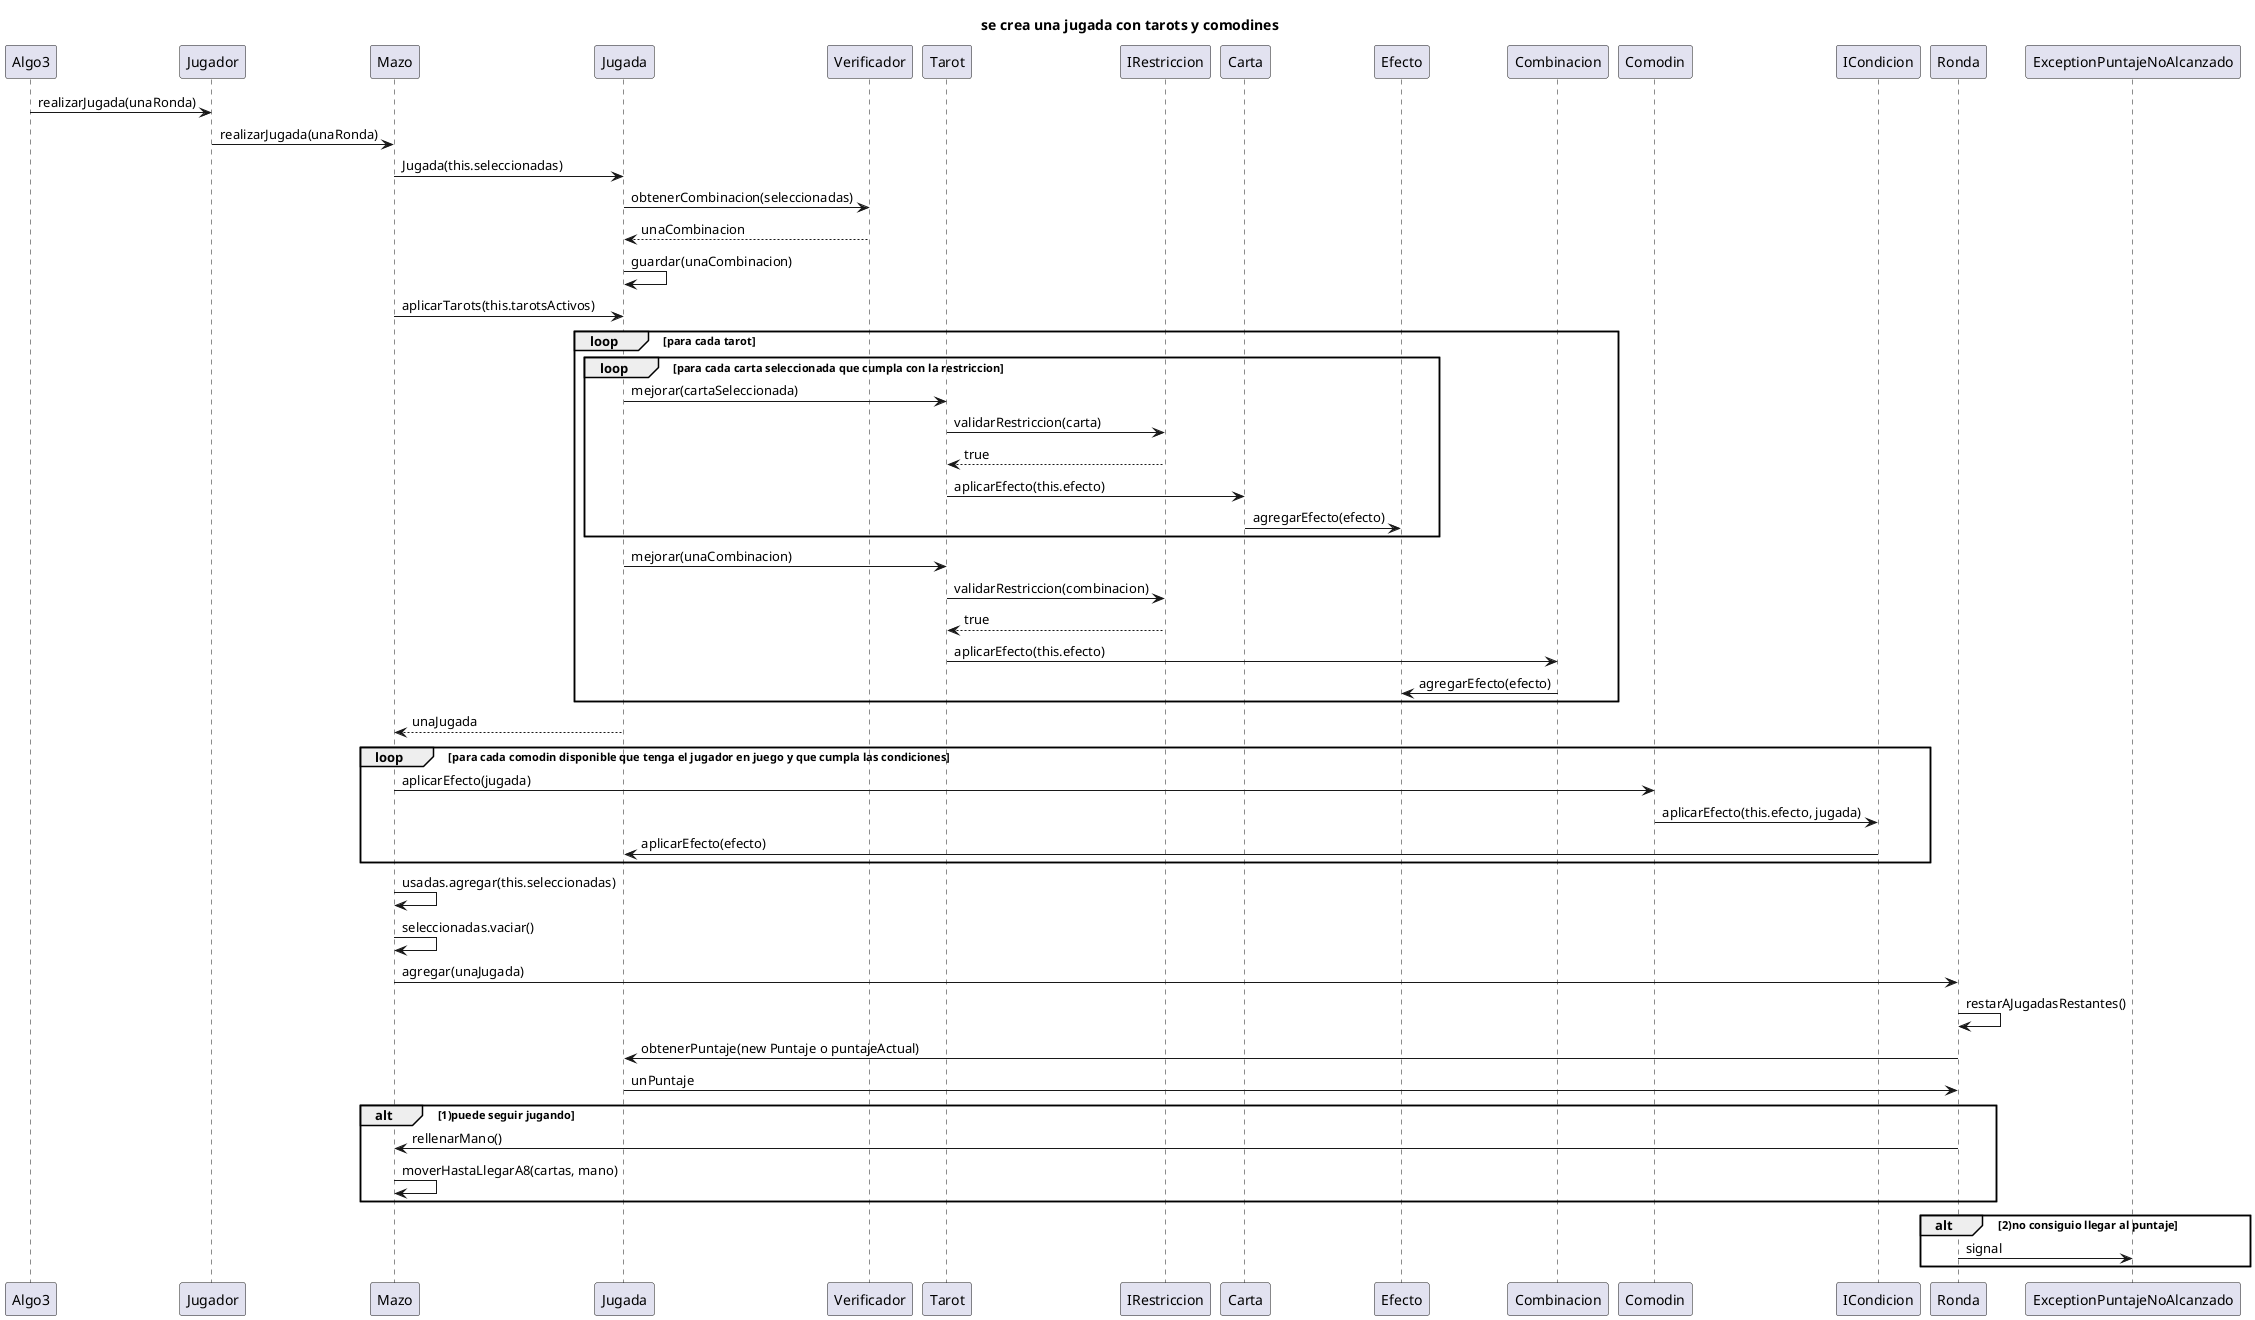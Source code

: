 @startuml
title se crea una jugada con tarots y comodines

Algo3 -> Jugador: realizarJugada(unaRonda)
Jugador -> Mazo : realizarJugada(unaRonda) 
Mazo -> Jugada : Jugada(this.seleccionadas)
Jugada -> Verificador : obtenerCombinacion(seleccionadas)
Verificador --> Jugada : unaCombinacion 
Jugada -> Jugada : guardar(unaCombinacion)
Mazo -> Jugada : aplicarTarots(this.tarotsActivos)
loop para cada tarot 
loop para cada carta seleccionada que cumpla con la restriccion
Jugada -> Tarot : mejorar(cartaSeleccionada)
Tarot -> IRestriccion : validarRestriccion(carta)
IRestriccion --> Tarot : true 
Tarot ->Carta : aplicarEfecto(this.efecto)
Carta -> Efecto : agregarEfecto(efecto)
end loop
Jugada -> Tarot : mejorar(unaCombinacion)
Tarot -> IRestriccion : validarRestriccion(combinacion)
IRestriccion --> Tarot : true 
Tarot -> Combinacion : aplicarEfecto(this.efecto)
Combinacion -> Efecto : agregarEfecto(efecto)

end loop
Jugada --> Mazo : unaJugada 
loop para cada comodin disponible que tenga el jugador en juego y que cumpla las condiciones
Mazo -> Comodin : aplicarEfecto(jugada)
Comodin -> ICondicion : aplicarEfecto(this.efecto, jugada)
ICondicion -> Jugada : aplicarEfecto(efecto)
end loop

Mazo ->  Mazo: usadas.agregar(this.seleccionadas)
Mazo -> Mazo : seleccionadas.vaciar()
Mazo -> Ronda : agregar(unaJugada)
Ronda -> Ronda : restarAJugadasRestantes()
Ronda -> Jugada : obtenerPuntaje(new Puntaje o puntajeActual)
Jugada -> Ronda : unPuntaje
alt 1)puede seguir jugando

Ronda -> Mazo : rellenarMano()
Mazo -> Mazo : moverHastaLlegarA8(cartas, mano)
end alt
alt 2)no consiguio llegar al puntaje 
Ronda -> ExceptionPuntajeNoAlcanzado : signal

end alt
@enduml 